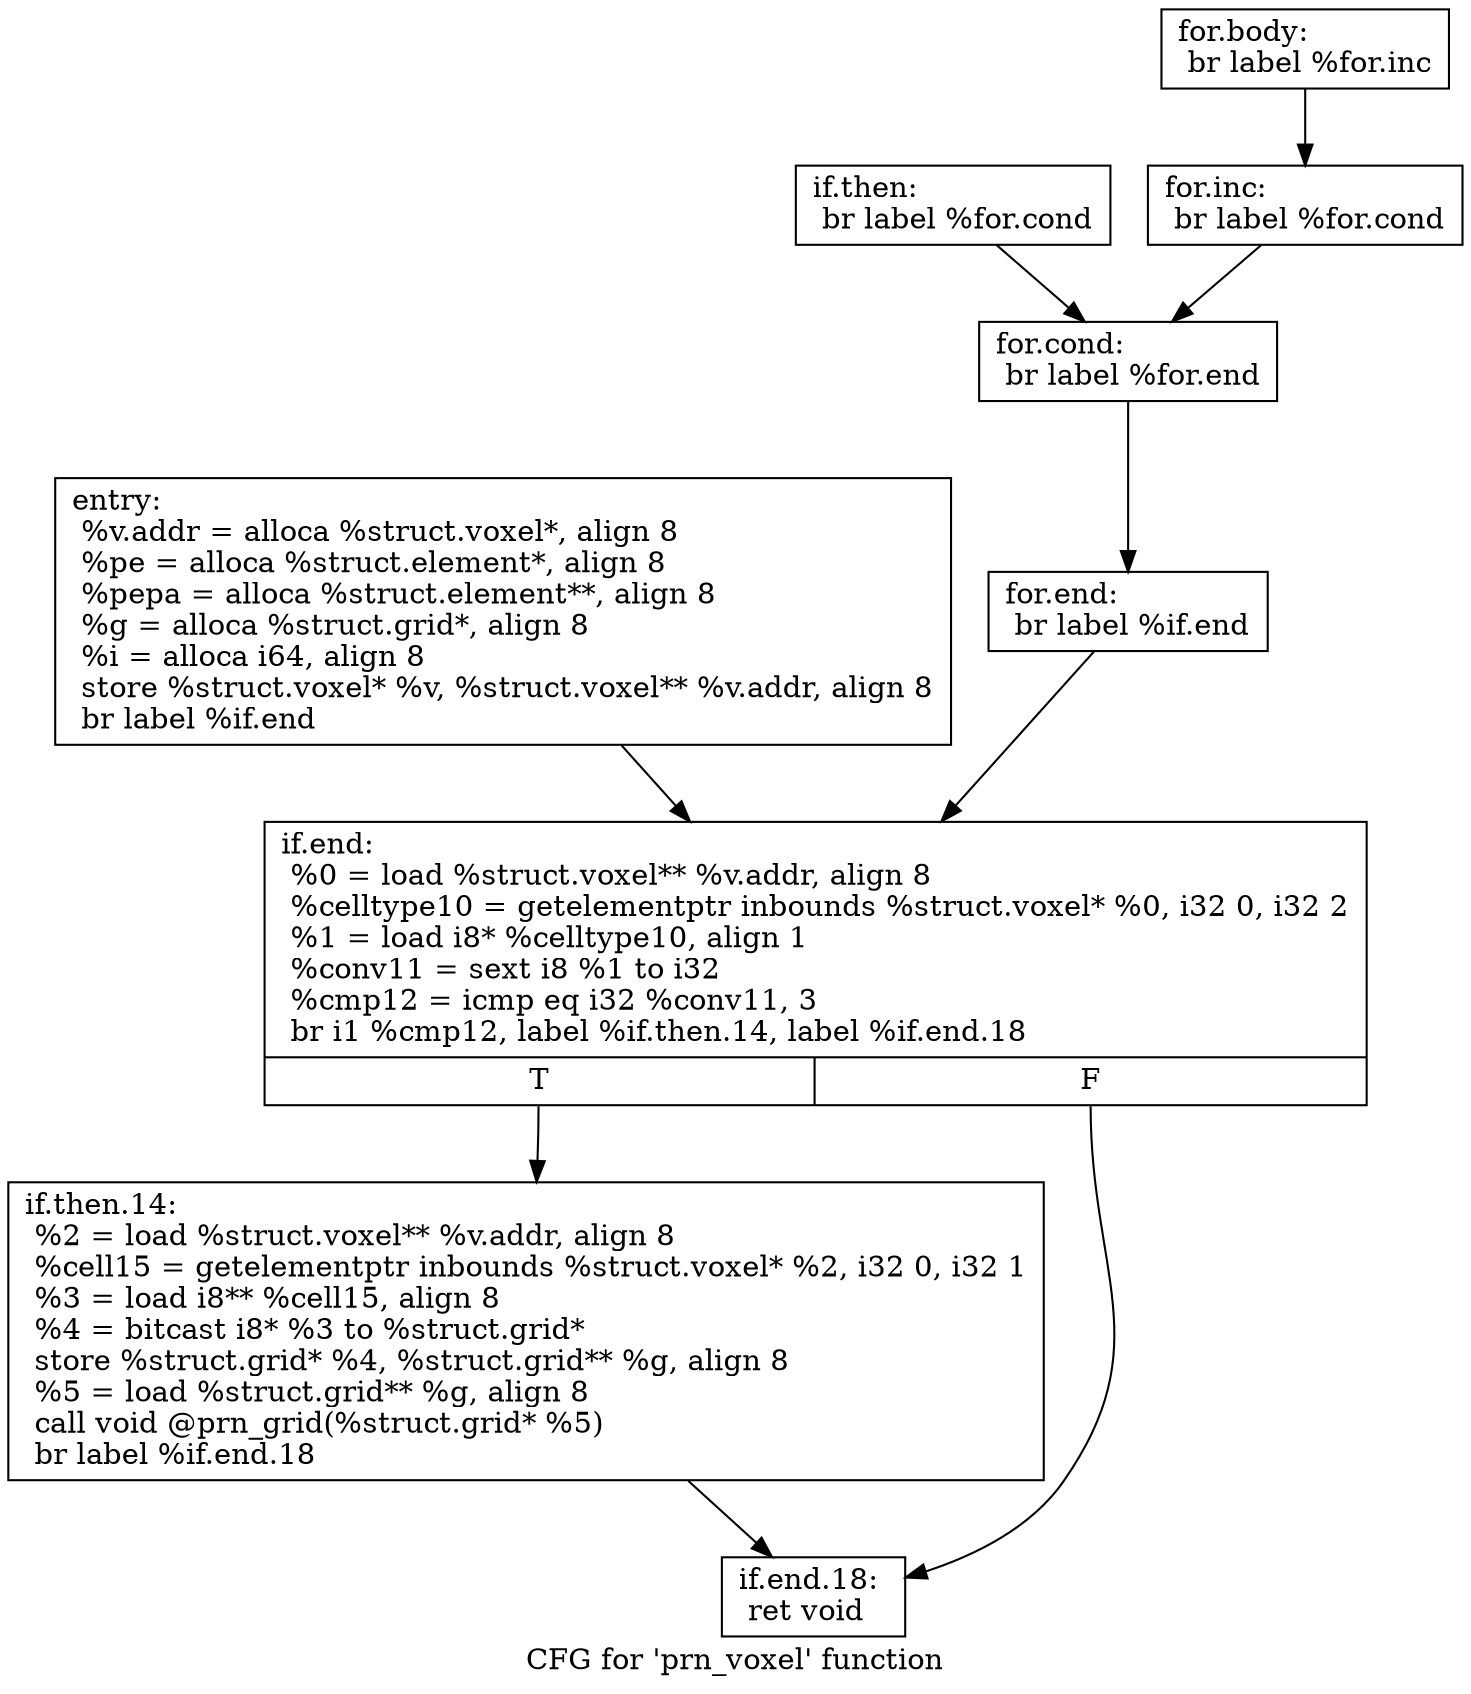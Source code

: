 digraph "CFG for 'prn_voxel' function" {
	label="CFG for 'prn_voxel' function";

	Node0x5f4cd70 [shape=record,label="{entry:\l  %v.addr = alloca %struct.voxel*, align 8\l  %pe = alloca %struct.element*, align 8\l  %pepa = alloca %struct.element**, align 8\l  %g = alloca %struct.grid*, align 8\l  %i = alloca i64, align 8\l  store %struct.voxel* %v, %struct.voxel** %v.addr, align 8\l  br label %if.end\l}"];
	Node0x5f4cd70 -> Node0x5f5dea0;
	Node0x5f4cdc0 [shape=record,label="{if.then:                                          \l  br label %for.cond\l}"];
	Node0x5f4cdc0 -> Node0x5f5dd60;
	Node0x5f5dd60 [shape=record,label="{for.cond:                                         \l  br label %for.end\l}"];
	Node0x5f5dd60 -> Node0x5f5de50;
	Node0x5f5ddb0 [shape=record,label="{for.body:                                         \l  br label %for.inc\l}"];
	Node0x5f5ddb0 -> Node0x5f5de00;
	Node0x5f5de00 [shape=record,label="{for.inc:                                          \l  br label %for.cond\l}"];
	Node0x5f5de00 -> Node0x5f5dd60;
	Node0x5f5de50 [shape=record,label="{for.end:                                          \l  br label %if.end\l}"];
	Node0x5f5de50 -> Node0x5f5dea0;
	Node0x5f5dea0 [shape=record,label="{if.end:                                           \l  %0 = load %struct.voxel** %v.addr, align 8\l  %celltype10 = getelementptr inbounds %struct.voxel* %0, i32 0, i32 2\l  %1 = load i8* %celltype10, align 1\l  %conv11 = sext i8 %1 to i32\l  %cmp12 = icmp eq i32 %conv11, 3\l  br i1 %cmp12, label %if.then.14, label %if.end.18\l|{<s0>T|<s1>F}}"];
	Node0x5f5dea0:s0 -> Node0x5f5def0;
	Node0x5f5dea0:s1 -> Node0x5f5df40;
	Node0x5f5def0 [shape=record,label="{if.then.14:                                       \l  %2 = load %struct.voxel** %v.addr, align 8\l  %cell15 = getelementptr inbounds %struct.voxel* %2, i32 0, i32 1\l  %3 = load i8** %cell15, align 8\l  %4 = bitcast i8* %3 to %struct.grid*\l  store %struct.grid* %4, %struct.grid** %g, align 8\l  %5 = load %struct.grid** %g, align 8\l  call void @prn_grid(%struct.grid* %5)\l  br label %if.end.18\l}"];
	Node0x5f5def0 -> Node0x5f5df40;
	Node0x5f5df40 [shape=record,label="{if.end.18:                                        \l  ret void\l}"];
}

